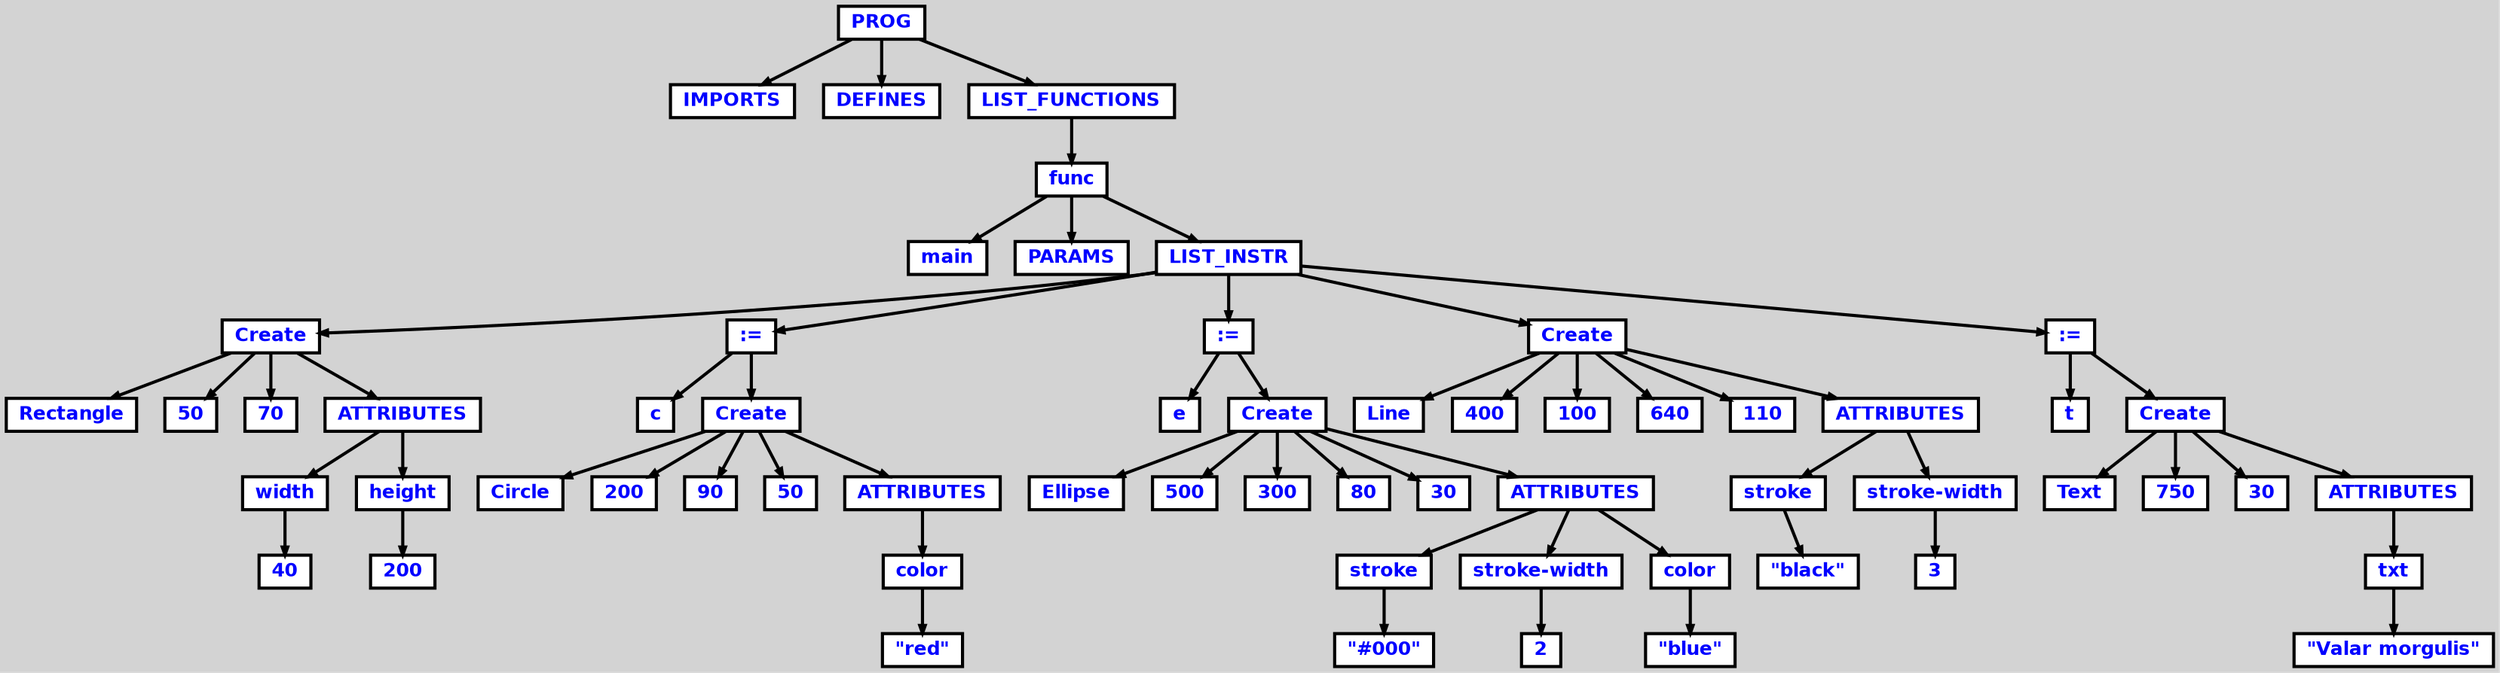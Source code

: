 digraph {

	ordering=out;
	ranksep=.4;
	bgcolor="lightgrey"; node [shape=box, fixedsize=false, fontsize=12, fontname="Helvetica-bold", fontcolor="blue"
		width=.25, height=.25, color="black", fillcolor="white", style="filled, solid, bold"];
	edge [arrowsize=.5, color="black", style="bold"]

  n0 [label="PROG"];
  n1 [label="IMPORTS"];
  n2 [label="DEFINES"];
  n3 [label="LIST_FUNCTIONS"];
  n3 [label="LIST_FUNCTIONS"];
  n4 [label="func"];
  n4 [label="func"];
  n5 [label="main"];
  n6 [label="PARAMS"];
  n7 [label="LIST_INSTR"];
  n7 [label="LIST_INSTR"];
  n8 [label="Create"];
  n8 [label="Create"];
  n9 [label="Rectangle"];
  n10 [label="50"];
  n11 [label="70"];
  n12 [label="ATTRIBUTES"];
  n12 [label="ATTRIBUTES"];
  n13 [label="width"];
  n13 [label="width"];
  n14 [label="40"];
  n15 [label="height"];
  n15 [label="height"];
  n16 [label="200"];
  n17 [label=":="];
  n17 [label=":="];
  n18 [label="c"];
  n19 [label="Create"];
  n19 [label="Create"];
  n20 [label="Circle"];
  n21 [label="200"];
  n22 [label="90"];
  n23 [label="50"];
  n24 [label="ATTRIBUTES"];
  n24 [label="ATTRIBUTES"];
  n25 [label="color"];
  n25 [label="color"];
  n26 [label="\"red\""];
  n27 [label=":="];
  n27 [label=":="];
  n28 [label="e"];
  n29 [label="Create"];
  n29 [label="Create"];
  n30 [label="Ellipse"];
  n31 [label="500"];
  n32 [label="300"];
  n33 [label="80"];
  n34 [label="30"];
  n35 [label="ATTRIBUTES"];
  n35 [label="ATTRIBUTES"];
  n36 [label="stroke"];
  n36 [label="stroke"];
  n37 [label="\"#000\""];
  n38 [label="stroke-width"];
  n38 [label="stroke-width"];
  n39 [label="2"];
  n40 [label="color"];
  n40 [label="color"];
  n41 [label="\"blue\""];
  n42 [label="Create"];
  n42 [label="Create"];
  n43 [label="Line"];
  n44 [label="400"];
  n45 [label="100"];
  n46 [label="640"];
  n47 [label="110"];
  n48 [label="ATTRIBUTES"];
  n48 [label="ATTRIBUTES"];
  n49 [label="stroke"];
  n49 [label="stroke"];
  n50 [label="\"black\""];
  n51 [label="stroke-width"];
  n51 [label="stroke-width"];
  n52 [label="3"];
  n53 [label=":="];
  n53 [label=":="];
  n54 [label="t"];
  n55 [label="Create"];
  n55 [label="Create"];
  n56 [label="Text"];
  n57 [label="750"];
  n58 [label="30"];
  n59 [label="ATTRIBUTES"];
  n59 [label="ATTRIBUTES"];
  n60 [label="txt"];
  n60 [label="txt"];
  n61 [label="\"Valar morgulis\""];

  n0 -> n1 // "PROG" -> "IMPORTS"
  n0 -> n2 // "PROG" -> "DEFINES"
  n0 -> n3 // "PROG" -> "LIST_FUNCTIONS"
  n3 -> n4 // "LIST_FUNCTIONS" -> "func"
  n4 -> n5 // "func" -> "main"
  n4 -> n6 // "func" -> "PARAMS"
  n4 -> n7 // "func" -> "LIST_INSTR"
  n7 -> n8 // "LIST_INSTR" -> "Create"
  n8 -> n9 // "Create" -> "Rectangle"
  n8 -> n10 // "Create" -> "50"
  n8 -> n11 // "Create" -> "70"
  n8 -> n12 // "Create" -> "ATTRIBUTES"
  n12 -> n13 // "ATTRIBUTES" -> "width"
  n13 -> n14 // "width" -> "40"
  n12 -> n15 // "ATTRIBUTES" -> "height"
  n15 -> n16 // "height" -> "200"
  n7 -> n17 // "LIST_INSTR" -> ":="
  n17 -> n18 // ":=" -> "c"
  n17 -> n19 // ":=" -> "Create"
  n19 -> n20 // "Create" -> "Circle"
  n19 -> n21 // "Create" -> "200"
  n19 -> n22 // "Create" -> "90"
  n19 -> n23 // "Create" -> "50"
  n19 -> n24 // "Create" -> "ATTRIBUTES"
  n24 -> n25 // "ATTRIBUTES" -> "color"
  n25 -> n26 // "color" -> "\"red\""
  n7 -> n27 // "LIST_INSTR" -> ":="
  n27 -> n28 // ":=" -> "e"
  n27 -> n29 // ":=" -> "Create"
  n29 -> n30 // "Create" -> "Ellipse"
  n29 -> n31 // "Create" -> "500"
  n29 -> n32 // "Create" -> "300"
  n29 -> n33 // "Create" -> "80"
  n29 -> n34 // "Create" -> "30"
  n29 -> n35 // "Create" -> "ATTRIBUTES"
  n35 -> n36 // "ATTRIBUTES" -> "stroke"
  n36 -> n37 // "stroke" -> "\"#000\""
  n35 -> n38 // "ATTRIBUTES" -> "stroke-width"
  n38 -> n39 // "stroke-width" -> "2"
  n35 -> n40 // "ATTRIBUTES" -> "color"
  n40 -> n41 // "color" -> "\"blue\""
  n7 -> n42 // "LIST_INSTR" -> "Create"
  n42 -> n43 // "Create" -> "Line"
  n42 -> n44 // "Create" -> "400"
  n42 -> n45 // "Create" -> "100"
  n42 -> n46 // "Create" -> "640"
  n42 -> n47 // "Create" -> "110"
  n42 -> n48 // "Create" -> "ATTRIBUTES"
  n48 -> n49 // "ATTRIBUTES" -> "stroke"
  n49 -> n50 // "stroke" -> "\"black\""
  n48 -> n51 // "ATTRIBUTES" -> "stroke-width"
  n51 -> n52 // "stroke-width" -> "3"
  n7 -> n53 // "LIST_INSTR" -> ":="
  n53 -> n54 // ":=" -> "t"
  n53 -> n55 // ":=" -> "Create"
  n55 -> n56 // "Create" -> "Text"
  n55 -> n57 // "Create" -> "750"
  n55 -> n58 // "Create" -> "30"
  n55 -> n59 // "Create" -> "ATTRIBUTES"
  n59 -> n60 // "ATTRIBUTES" -> "txt"
  n60 -> n61 // "txt" -> "\"Valar morgulis\""

}
